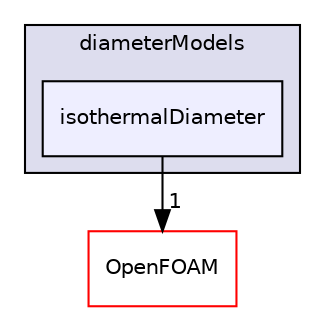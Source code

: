 digraph "src/phaseSystemModels/reactingEulerFoam/phaseSystems/diameterModels/isothermalDiameter" {
  bgcolor=transparent;
  compound=true
  node [ fontsize="10", fontname="Helvetica"];
  edge [ labelfontsize="10", labelfontname="Helvetica"];
  subgraph clusterdir_392fb4ca1bfd99dbd8b53c7f4b9bb9ee {
    graph [ bgcolor="#ddddee", pencolor="black", label="diameterModels" fontname="Helvetica", fontsize="10", URL="dir_392fb4ca1bfd99dbd8b53c7f4b9bb9ee.html"]
  dir_e8707f8b6bd353cdf5982497e8f69a82 [shape=box, label="isothermalDiameter", style="filled", fillcolor="#eeeeff", pencolor="black", URL="dir_e8707f8b6bd353cdf5982497e8f69a82.html"];
  }
  dir_c5473ff19b20e6ec4dfe5c310b3778a8 [shape=box label="OpenFOAM" color="red" URL="dir_c5473ff19b20e6ec4dfe5c310b3778a8.html"];
  dir_e8707f8b6bd353cdf5982497e8f69a82->dir_c5473ff19b20e6ec4dfe5c310b3778a8 [headlabel="1", labeldistance=1.5 headhref="dir_003215_002151.html"];
}

